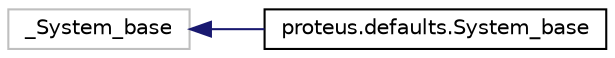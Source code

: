 digraph "Graphical Class Hierarchy"
{
 // LATEX_PDF_SIZE
  edge [fontname="Helvetica",fontsize="10",labelfontname="Helvetica",labelfontsize="10"];
  node [fontname="Helvetica",fontsize="10",shape=record];
  rankdir="LR";
  Node383 [label="_System_base",height=0.2,width=0.4,color="grey75", fillcolor="white", style="filled",tooltip=" "];
  Node383 -> Node0 [dir="back",color="midnightblue",fontsize="10",style="solid",fontname="Helvetica"];
  Node0 [label="proteus.defaults.System_base",height=0.2,width=0.4,color="black", fillcolor="white", style="filled",URL="$d8/de1/classproteus_1_1defaults_1_1System__base.html",tooltip=" "];
}
